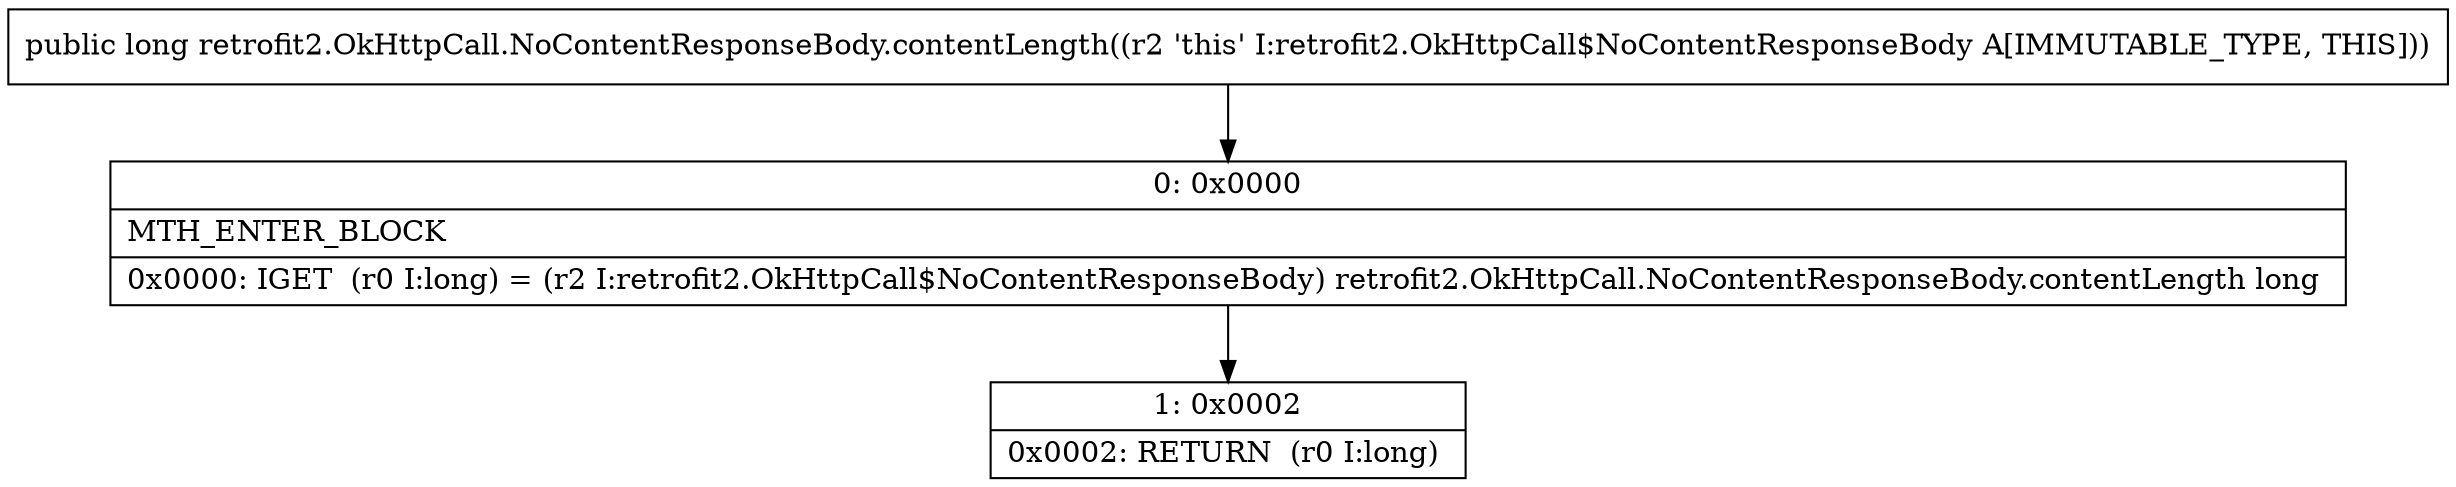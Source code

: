 digraph "CFG forretrofit2.OkHttpCall.NoContentResponseBody.contentLength()J" {
Node_0 [shape=record,label="{0\:\ 0x0000|MTH_ENTER_BLOCK\l|0x0000: IGET  (r0 I:long) = (r2 I:retrofit2.OkHttpCall$NoContentResponseBody) retrofit2.OkHttpCall.NoContentResponseBody.contentLength long \l}"];
Node_1 [shape=record,label="{1\:\ 0x0002|0x0002: RETURN  (r0 I:long) \l}"];
MethodNode[shape=record,label="{public long retrofit2.OkHttpCall.NoContentResponseBody.contentLength((r2 'this' I:retrofit2.OkHttpCall$NoContentResponseBody A[IMMUTABLE_TYPE, THIS])) }"];
MethodNode -> Node_0;
Node_0 -> Node_1;
}

